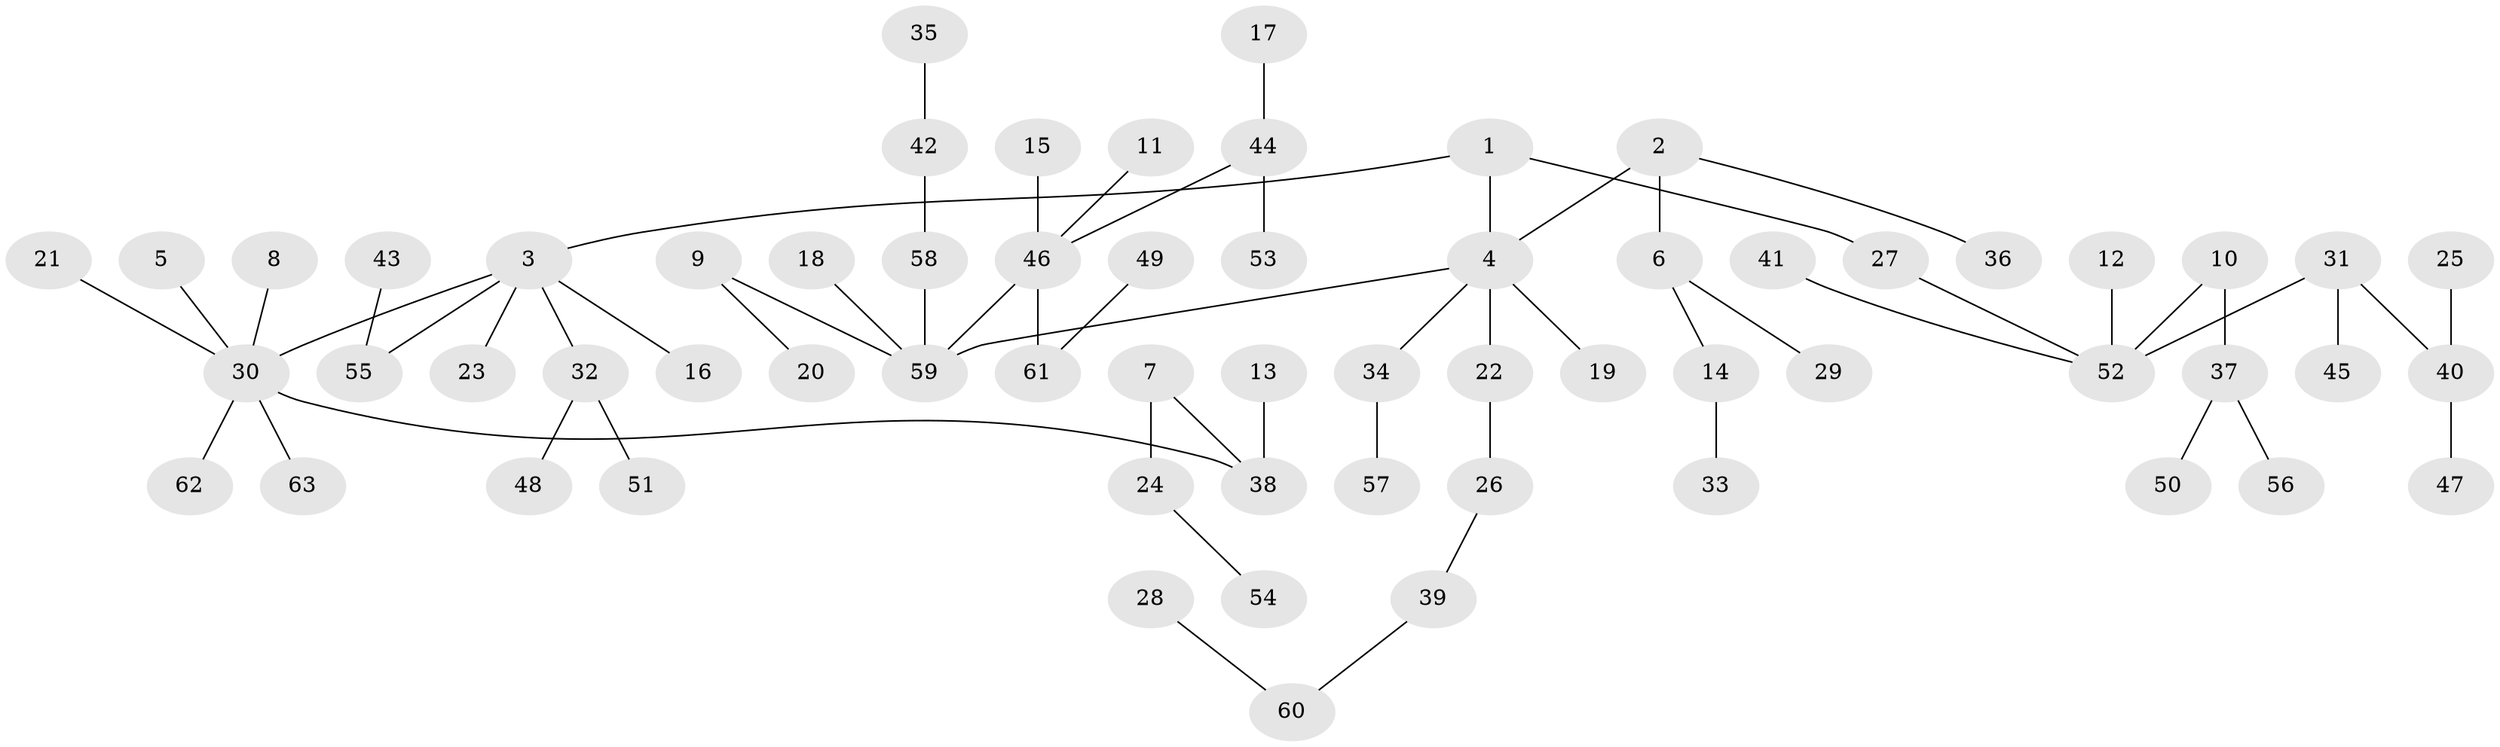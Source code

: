 // original degree distribution, {5: 0.015873015873015872, 3: 0.15873015873015872, 6: 0.015873015873015872, 2: 0.2857142857142857, 7: 0.015873015873015872, 4: 0.047619047619047616, 1: 0.4603174603174603}
// Generated by graph-tools (version 1.1) at 2025/50/03/09/25 03:50:16]
// undirected, 63 vertices, 62 edges
graph export_dot {
graph [start="1"]
  node [color=gray90,style=filled];
  1;
  2;
  3;
  4;
  5;
  6;
  7;
  8;
  9;
  10;
  11;
  12;
  13;
  14;
  15;
  16;
  17;
  18;
  19;
  20;
  21;
  22;
  23;
  24;
  25;
  26;
  27;
  28;
  29;
  30;
  31;
  32;
  33;
  34;
  35;
  36;
  37;
  38;
  39;
  40;
  41;
  42;
  43;
  44;
  45;
  46;
  47;
  48;
  49;
  50;
  51;
  52;
  53;
  54;
  55;
  56;
  57;
  58;
  59;
  60;
  61;
  62;
  63;
  1 -- 3 [weight=1.0];
  1 -- 4 [weight=1.0];
  1 -- 27 [weight=1.0];
  2 -- 4 [weight=1.0];
  2 -- 6 [weight=1.0];
  2 -- 36 [weight=1.0];
  3 -- 16 [weight=1.0];
  3 -- 23 [weight=1.0];
  3 -- 30 [weight=1.0];
  3 -- 32 [weight=1.0];
  3 -- 55 [weight=1.0];
  4 -- 19 [weight=1.0];
  4 -- 22 [weight=1.0];
  4 -- 34 [weight=1.0];
  4 -- 59 [weight=1.0];
  5 -- 30 [weight=1.0];
  6 -- 14 [weight=1.0];
  6 -- 29 [weight=1.0];
  7 -- 24 [weight=1.0];
  7 -- 38 [weight=1.0];
  8 -- 30 [weight=1.0];
  9 -- 20 [weight=1.0];
  9 -- 59 [weight=1.0];
  10 -- 37 [weight=1.0];
  10 -- 52 [weight=1.0];
  11 -- 46 [weight=1.0];
  12 -- 52 [weight=1.0];
  13 -- 38 [weight=1.0];
  14 -- 33 [weight=1.0];
  15 -- 46 [weight=1.0];
  17 -- 44 [weight=1.0];
  18 -- 59 [weight=1.0];
  21 -- 30 [weight=1.0];
  22 -- 26 [weight=1.0];
  24 -- 54 [weight=1.0];
  25 -- 40 [weight=1.0];
  26 -- 39 [weight=1.0];
  27 -- 52 [weight=1.0];
  28 -- 60 [weight=1.0];
  30 -- 38 [weight=1.0];
  30 -- 62 [weight=1.0];
  30 -- 63 [weight=1.0];
  31 -- 40 [weight=1.0];
  31 -- 45 [weight=1.0];
  31 -- 52 [weight=1.0];
  32 -- 48 [weight=1.0];
  32 -- 51 [weight=1.0];
  34 -- 57 [weight=1.0];
  35 -- 42 [weight=1.0];
  37 -- 50 [weight=1.0];
  37 -- 56 [weight=1.0];
  39 -- 60 [weight=1.0];
  40 -- 47 [weight=1.0];
  41 -- 52 [weight=1.0];
  42 -- 58 [weight=1.0];
  43 -- 55 [weight=1.0];
  44 -- 46 [weight=1.0];
  44 -- 53 [weight=1.0];
  46 -- 59 [weight=1.0];
  46 -- 61 [weight=1.0];
  49 -- 61 [weight=1.0];
  58 -- 59 [weight=1.0];
}
